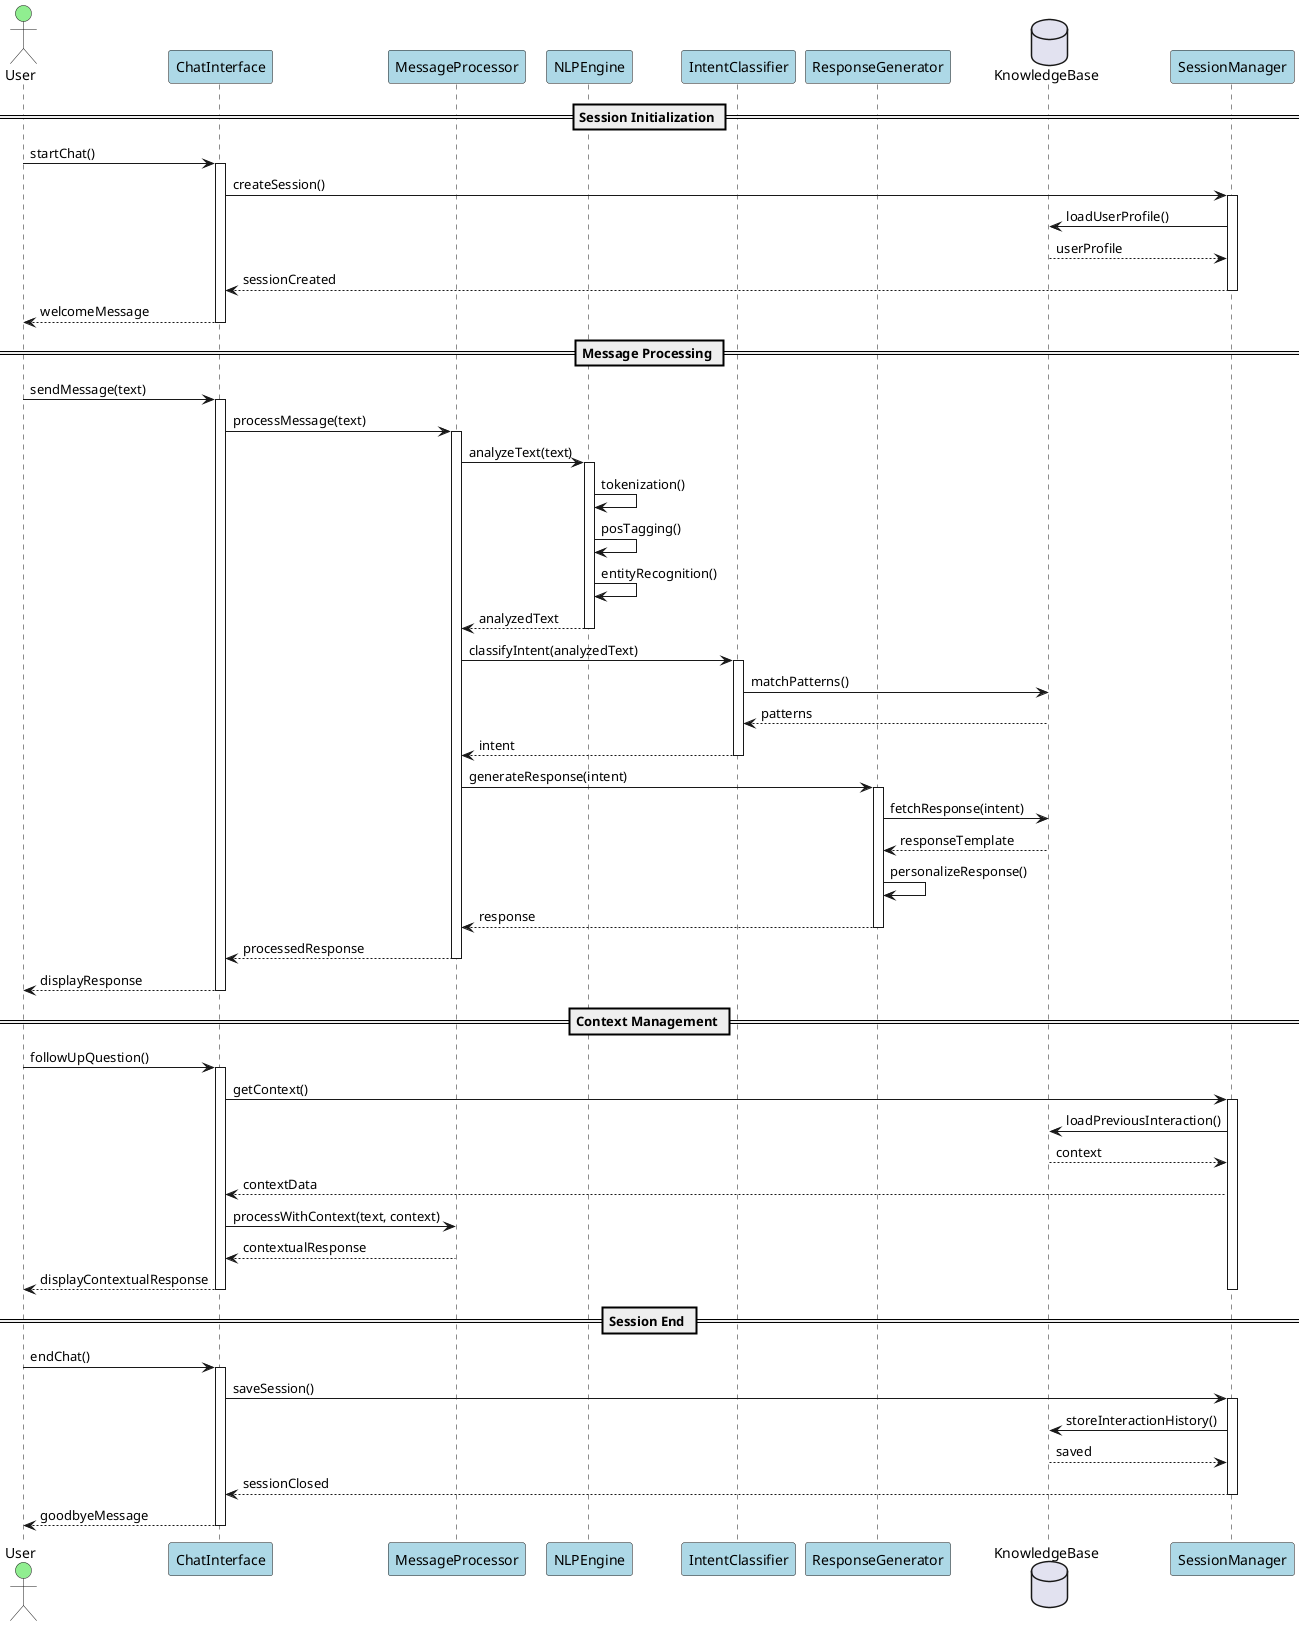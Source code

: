 @startuml Chatbot Sequence

skinparam sequence {
    ParticipantBackgroundColor LightBlue
    ActorBackgroundColor LightGreen
    DatabaseBackgroundColor LightYellow
}

actor User
participant "ChatInterface" as CI
participant "MessageProcessor" as MP
participant "NLPEngine" as NLP
participant "IntentClassifier" as IC
participant "ResponseGenerator" as RG
database "KnowledgeBase" as KB
participant "SessionManager" as SM

== Session Initialization ==
User -> CI: startChat()
activate CI
CI -> SM: createSession()
activate SM
SM -> KB: loadUserProfile()
KB --> SM: userProfile
SM --> CI: sessionCreated
deactivate SM
CI --> User: welcomeMessage
deactivate CI

== Message Processing ==
User -> CI: sendMessage(text)
activate CI
CI -> MP: processMessage(text)
activate MP
MP -> NLP: analyzeText(text)
activate NLP
NLP -> NLP: tokenization()
NLP -> NLP: posTagging()
NLP -> NLP: entityRecognition()
NLP --> MP: analyzedText
deactivate NLP

MP -> IC: classifyIntent(analyzedText)
activate IC
IC -> KB: matchPatterns()
KB --> IC: patterns
IC --> MP: intent
deactivate IC

MP -> RG: generateResponse(intent)
activate RG
RG -> KB: fetchResponse(intent)
KB --> RG: responseTemplate
RG -> RG: personalizeResponse()
RG --> MP: response
deactivate RG

MP --> CI: processedResponse
deactivate MP
CI --> User: displayResponse
deactivate CI

== Context Management ==
User -> CI: followUpQuestion()
activate CI
CI -> SM: getContext()
activate SM
SM -> KB: loadPreviousInteraction()
KB --> SM: context
SM --> CI: contextData
CI -> MP: processWithContext(text, context)
MP --> CI: contextualResponse
CI --> User: displayContextualResponse
deactivate SM
deactivate CI

== Session End ==
User -> CI: endChat()
activate CI
CI -> SM: saveSession()
activate SM
SM -> KB: storeInteractionHistory()
KB --> SM: saved
SM --> CI: sessionClosed
deactivate SM
CI --> User: goodbyeMessage
deactivate CI

@enduml 